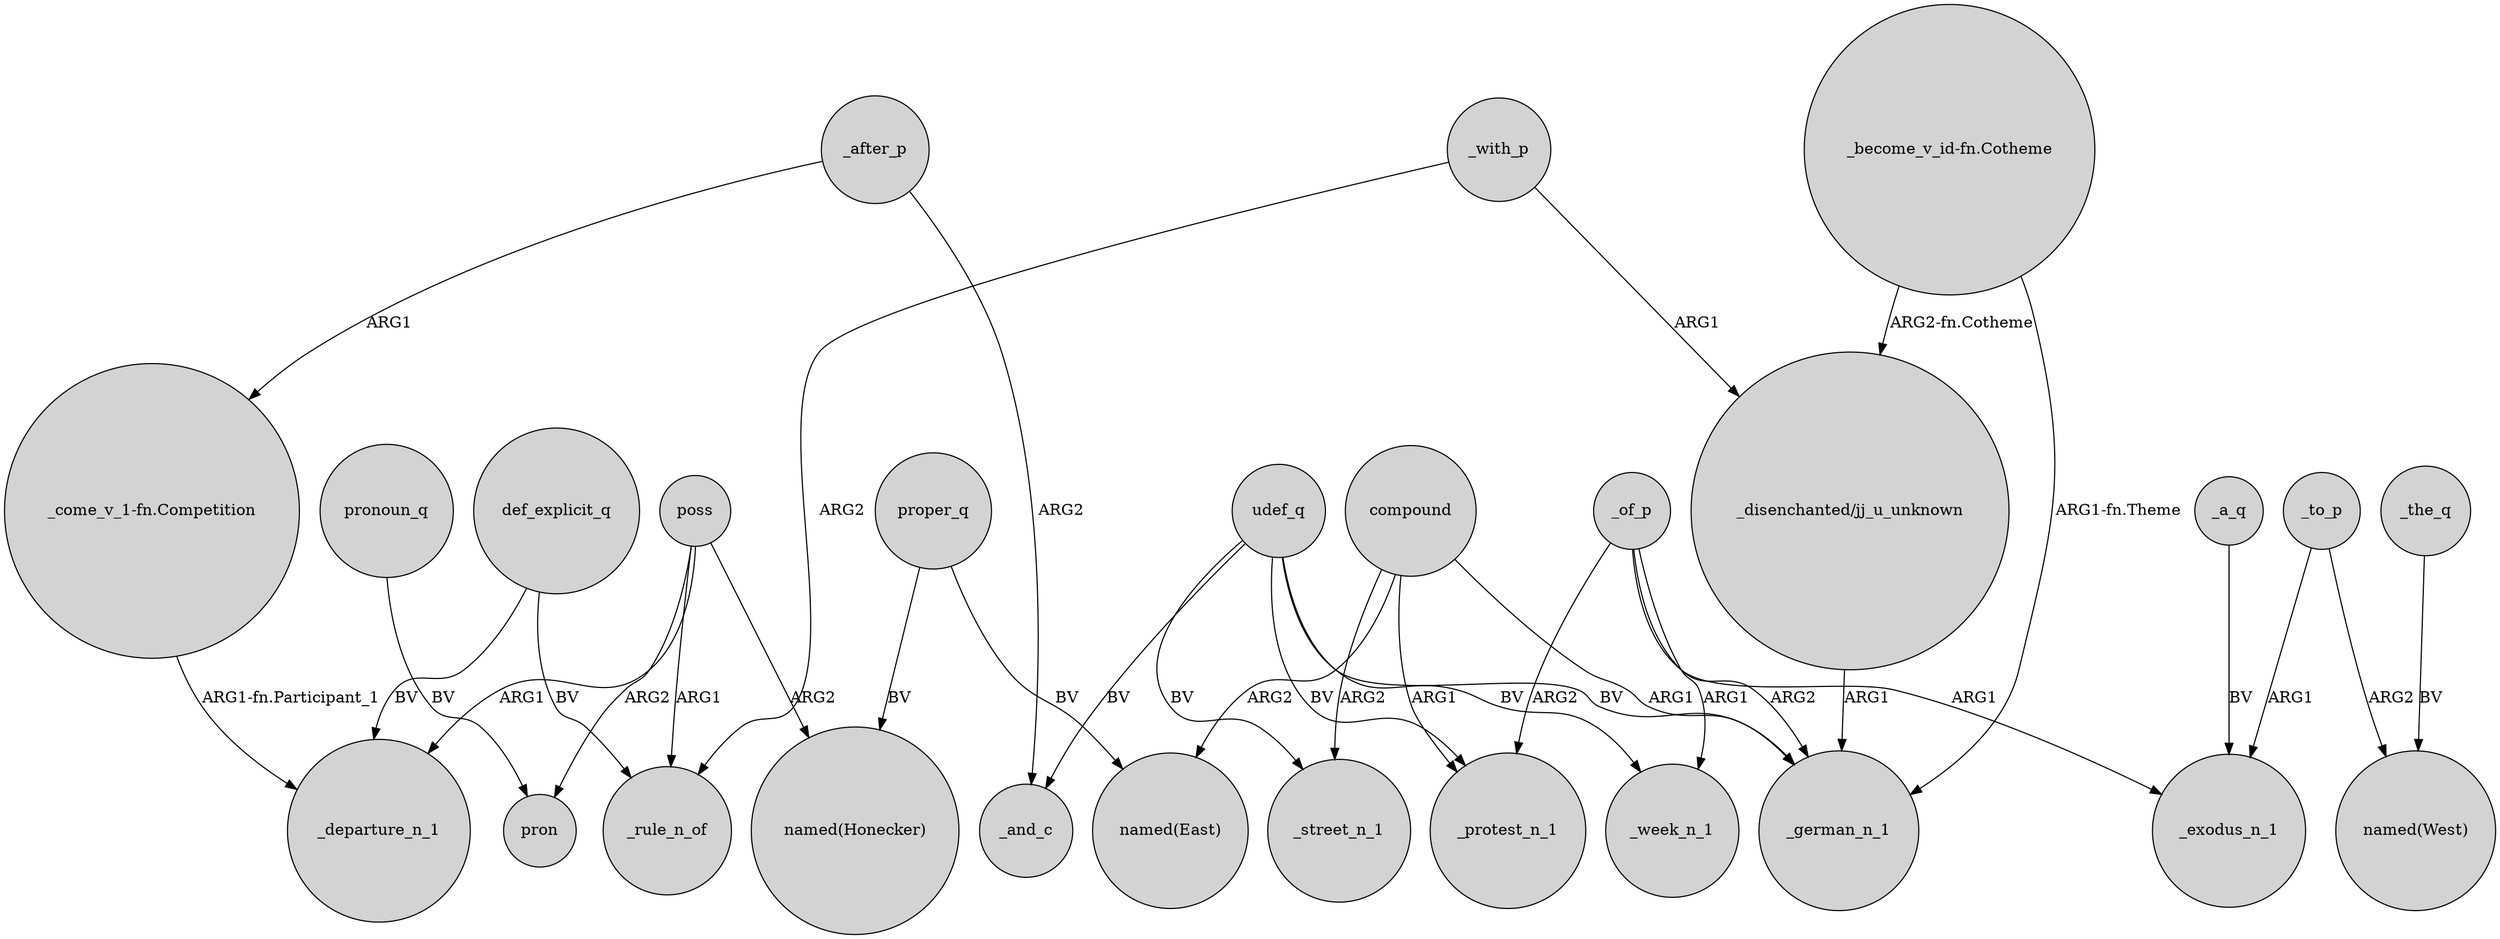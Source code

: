 digraph {
	node [shape=circle style=filled]
	_of_p -> _protest_n_1 [label=ARG2]
	compound -> "named(East)" [label=ARG2]
	"_disenchanted/jj_u_unknown" -> _german_n_1 [label=ARG1]
	def_explicit_q -> _rule_n_of [label=BV]
	_of_p -> _exodus_n_1 [label=ARG1]
	_a_q -> _exodus_n_1 [label=BV]
	_of_p -> _week_n_1 [label=ARG1]
	_with_p -> "_disenchanted/jj_u_unknown" [label=ARG1]
	"_become_v_id-fn.Cotheme" -> "_disenchanted/jj_u_unknown" [label="ARG2-fn.Cotheme"]
	udef_q -> _and_c [label=BV]
	compound -> _german_n_1 [label=ARG1]
	_with_p -> _rule_n_of [label=ARG2]
	proper_q -> "named(East)" [label=BV]
	udef_q -> _protest_n_1 [label=BV]
	"_come_v_1-fn.Competition" -> _departure_n_1 [label="ARG1-fn.Participant_1"]
	pronoun_q -> pron [label=BV]
	compound -> _street_n_1 [label=ARG2]
	udef_q -> _week_n_1 [label=BV]
	poss -> pron [label=ARG2]
	_to_p -> "named(West)" [label=ARG2]
	_to_p -> _exodus_n_1 [label=ARG1]
	_after_p -> _and_c [label=ARG2]
	_after_p -> "_come_v_1-fn.Competition" [label=ARG1]
	udef_q -> _german_n_1 [label=BV]
	compound -> _protest_n_1 [label=ARG1]
	udef_q -> _street_n_1 [label=BV]
	"_become_v_id-fn.Cotheme" -> _german_n_1 [label="ARG1-fn.Theme"]
	_the_q -> "named(West)" [label=BV]
	_of_p -> _german_n_1 [label=ARG2]
	poss -> "named(Honecker)" [label=ARG2]
	poss -> _departure_n_1 [label=ARG1]
	poss -> _rule_n_of [label=ARG1]
	def_explicit_q -> _departure_n_1 [label=BV]
	proper_q -> "named(Honecker)" [label=BV]
}
